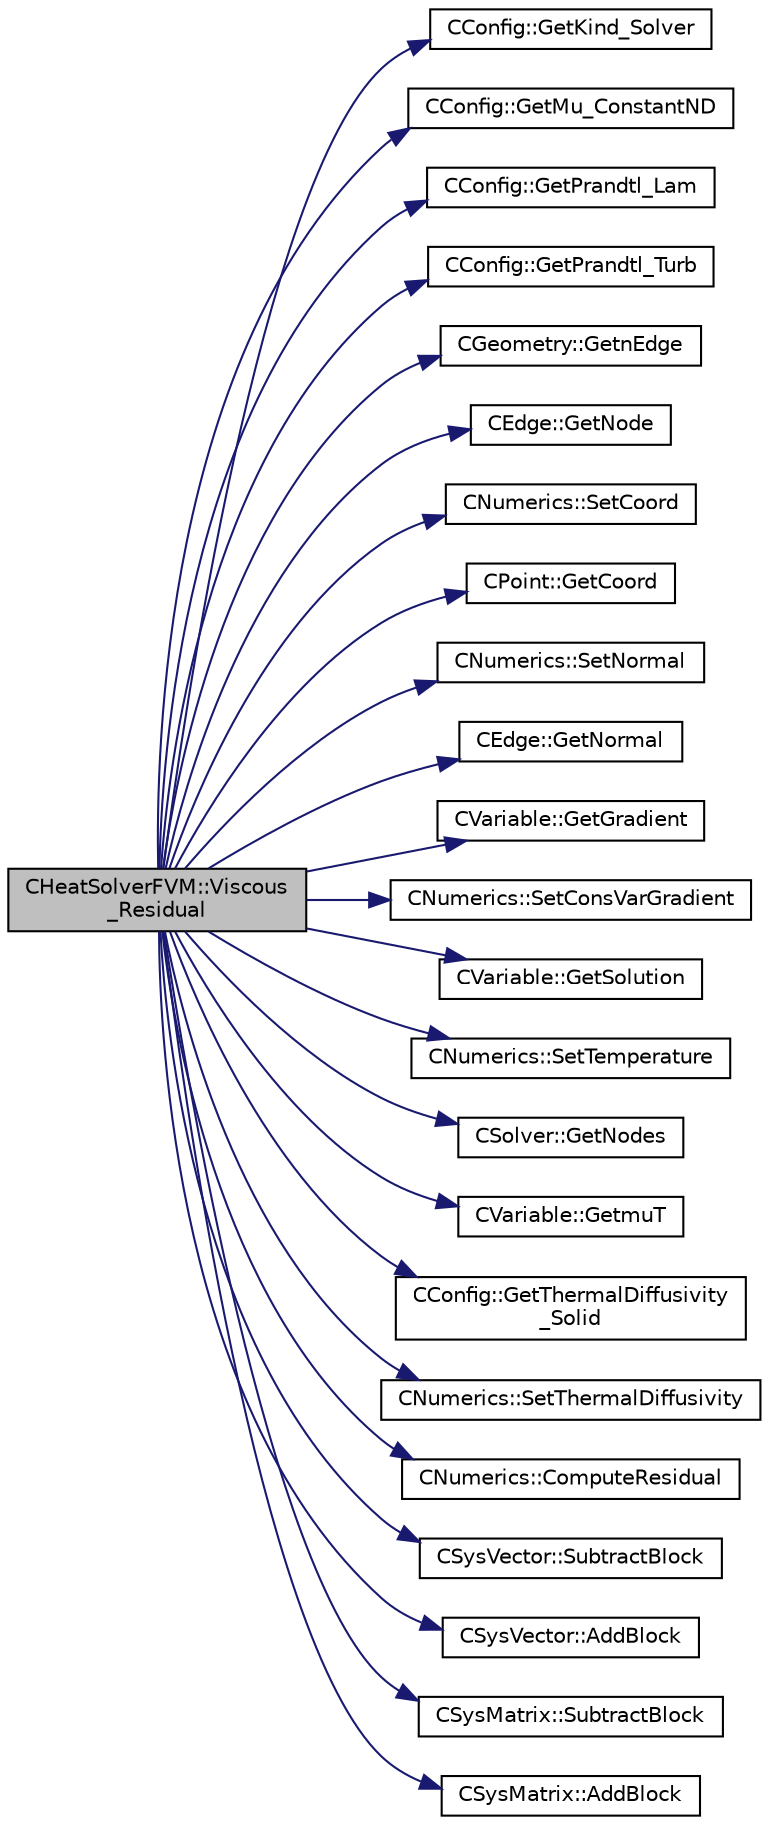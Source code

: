 digraph "CHeatSolverFVM::Viscous_Residual"
{
  edge [fontname="Helvetica",fontsize="10",labelfontname="Helvetica",labelfontsize="10"];
  node [fontname="Helvetica",fontsize="10",shape=record];
  rankdir="LR";
  Node859 [label="CHeatSolverFVM::Viscous\l_Residual",height=0.2,width=0.4,color="black", fillcolor="grey75", style="filled", fontcolor="black"];
  Node859 -> Node860 [color="midnightblue",fontsize="10",style="solid",fontname="Helvetica"];
  Node860 [label="CConfig::GetKind_Solver",height=0.2,width=0.4,color="black", fillcolor="white", style="filled",URL="$class_c_config.html#a0e2628fc803f14ec6179427ee02e8655",tooltip="Governing equations of the flow (it can be different from the run time equation). ..."];
  Node859 -> Node861 [color="midnightblue",fontsize="10",style="solid",fontname="Helvetica"];
  Node861 [label="CConfig::GetMu_ConstantND",height=0.2,width=0.4,color="black", fillcolor="white", style="filled",URL="$class_c_config.html#ab8374bd6eab3ea2e8c240ab8e702a508",tooltip="Get the value of the non-dimensional constant viscosity. "];
  Node859 -> Node862 [color="midnightblue",fontsize="10",style="solid",fontname="Helvetica"];
  Node862 [label="CConfig::GetPrandtl_Lam",height=0.2,width=0.4,color="black", fillcolor="white", style="filled",URL="$class_c_config.html#a619cb1400d6c944e83ad0ffe82deb021",tooltip="Get the value of the laminar Prandtl number. "];
  Node859 -> Node863 [color="midnightblue",fontsize="10",style="solid",fontname="Helvetica"];
  Node863 [label="CConfig::GetPrandtl_Turb",height=0.2,width=0.4,color="black", fillcolor="white", style="filled",URL="$class_c_config.html#a2fca6d5964fb443f9d517df57659ccbc",tooltip="Get the value of the turbulent Prandtl number. "];
  Node859 -> Node864 [color="midnightblue",fontsize="10",style="solid",fontname="Helvetica"];
  Node864 [label="CGeometry::GetnEdge",height=0.2,width=0.4,color="black", fillcolor="white", style="filled",URL="$class_c_geometry.html#a7d6e1e1d1e46da8f55ecbe1a9380530a",tooltip="Get number of edges. "];
  Node859 -> Node865 [color="midnightblue",fontsize="10",style="solid",fontname="Helvetica"];
  Node865 [label="CEdge::GetNode",height=0.2,width=0.4,color="black", fillcolor="white", style="filled",URL="$class_c_edge.html#aee33b61d646e3fe59a4e23284ab1bf33",tooltip="Get the nodes of the edge. "];
  Node859 -> Node866 [color="midnightblue",fontsize="10",style="solid",fontname="Helvetica"];
  Node866 [label="CNumerics::SetCoord",height=0.2,width=0.4,color="black", fillcolor="white", style="filled",URL="$class_c_numerics.html#a5fa1089c7228d6d49677a633bbe3c890",tooltip="Set coordinates of the points. "];
  Node859 -> Node867 [color="midnightblue",fontsize="10",style="solid",fontname="Helvetica"];
  Node867 [label="CPoint::GetCoord",height=0.2,width=0.4,color="black", fillcolor="white", style="filled",URL="$class_c_point.html#a95fe081d22e96e190cb3edcbf0d6525f",tooltip="Get the coordinates dor the control volume. "];
  Node859 -> Node868 [color="midnightblue",fontsize="10",style="solid",fontname="Helvetica"];
  Node868 [label="CNumerics::SetNormal",height=0.2,width=0.4,color="black", fillcolor="white", style="filled",URL="$class_c_numerics.html#a41903d97957f351cd9ee63ca404985b1",tooltip="Set the value of the normal vector to the face between two points. "];
  Node859 -> Node869 [color="midnightblue",fontsize="10",style="solid",fontname="Helvetica"];
  Node869 [label="CEdge::GetNormal",height=0.2,width=0.4,color="black", fillcolor="white", style="filled",URL="$class_c_edge.html#ada210a6f0643f444e7e491fc4ed9e662",tooltip="Copy the the normal vector of a face. "];
  Node859 -> Node870 [color="midnightblue",fontsize="10",style="solid",fontname="Helvetica"];
  Node870 [label="CVariable::GetGradient",height=0.2,width=0.4,color="black", fillcolor="white", style="filled",URL="$class_c_variable.html#a7b58da4a928d622e7c2d4b4db047769d",tooltip="Get the value of the solution gradient. "];
  Node859 -> Node871 [color="midnightblue",fontsize="10",style="solid",fontname="Helvetica"];
  Node871 [label="CNumerics::SetConsVarGradient",height=0.2,width=0.4,color="black", fillcolor="white", style="filled",URL="$class_c_numerics.html#a2651b6eaf16b56b59a4140b459deb5f1",tooltip="Set the gradient of the conservative variables. "];
  Node859 -> Node872 [color="midnightblue",fontsize="10",style="solid",fontname="Helvetica"];
  Node872 [label="CVariable::GetSolution",height=0.2,width=0.4,color="black", fillcolor="white", style="filled",URL="$class_c_variable.html#a261483e39c23c1de7cb9aea7e917c121",tooltip="Get the solution. "];
  Node859 -> Node873 [color="midnightblue",fontsize="10",style="solid",fontname="Helvetica"];
  Node873 [label="CNumerics::SetTemperature",height=0.2,width=0.4,color="black", fillcolor="white", style="filled",URL="$class_c_numerics.html#a42f988dfe419c655c6162802ff355bc2",tooltip="Set the value of the temperature. "];
  Node859 -> Node874 [color="midnightblue",fontsize="10",style="solid",fontname="Helvetica"];
  Node874 [label="CSolver::GetNodes",height=0.2,width=0.4,color="black", fillcolor="white", style="filled",URL="$class_c_solver.html#af3198e52a2ea377bb765647b5e697197",tooltip="Allow outside access to the nodes of the solver, containing conservatives, primitives, etc. "];
  Node859 -> Node875 [color="midnightblue",fontsize="10",style="solid",fontname="Helvetica"];
  Node875 [label="CVariable::GetmuT",height=0.2,width=0.4,color="black", fillcolor="white", style="filled",URL="$class_c_variable.html#ad35ee29420764dda0bbb574f7a7253e7",tooltip="Get the value of the eddy viscosity. "];
  Node859 -> Node876 [color="midnightblue",fontsize="10",style="solid",fontname="Helvetica"];
  Node876 [label="CConfig::GetThermalDiffusivity\l_Solid",height=0.2,width=0.4,color="black", fillcolor="white", style="filled",URL="$class_c_config.html#a35f241f4201017665617b572dc456f33",tooltip="Get the value of the thermal diffusivity for solids. "];
  Node859 -> Node877 [color="midnightblue",fontsize="10",style="solid",fontname="Helvetica"];
  Node877 [label="CNumerics::SetThermalDiffusivity",height=0.2,width=0.4,color="black", fillcolor="white", style="filled",URL="$class_c_numerics.html#a6c349c00263edf9afaa090c5f42e3986",tooltip="Set the thermal diffusivity (translational/rotational) "];
  Node859 -> Node878 [color="midnightblue",fontsize="10",style="solid",fontname="Helvetica"];
  Node878 [label="CNumerics::ComputeResidual",height=0.2,width=0.4,color="black", fillcolor="white", style="filled",URL="$class_c_numerics.html#abe734316e0047f463f059fd77a281958",tooltip="Compute the numerical residual. "];
  Node859 -> Node879 [color="midnightblue",fontsize="10",style="solid",fontname="Helvetica"];
  Node879 [label="CSysVector::SubtractBlock",height=0.2,width=0.4,color="black", fillcolor="white", style="filled",URL="$class_c_sys_vector.html#a732b302ca148d38b442bfe7e096a81be",tooltip="Subtract val_residual to the residual. "];
  Node859 -> Node880 [color="midnightblue",fontsize="10",style="solid",fontname="Helvetica"];
  Node880 [label="CSysVector::AddBlock",height=0.2,width=0.4,color="black", fillcolor="white", style="filled",URL="$class_c_sys_vector.html#acd4c36df2ea0b7ad473944cff9bf5d72",tooltip="Add val_residual to the residual. "];
  Node859 -> Node881 [color="midnightblue",fontsize="10",style="solid",fontname="Helvetica"];
  Node881 [label="CSysMatrix::SubtractBlock",height=0.2,width=0.4,color="black", fillcolor="white", style="filled",URL="$class_c_sys_matrix.html#af913d33707e948c30fff5a62773ef5c6",tooltip="Subtracts the specified block to the sparse matrix. "];
  Node859 -> Node882 [color="midnightblue",fontsize="10",style="solid",fontname="Helvetica"];
  Node882 [label="CSysMatrix::AddBlock",height=0.2,width=0.4,color="black", fillcolor="white", style="filled",URL="$class_c_sys_matrix.html#a85def3109e5aa5307268ca830a8f6522",tooltip="Adds the specified block to the sparse matrix. "];
}
